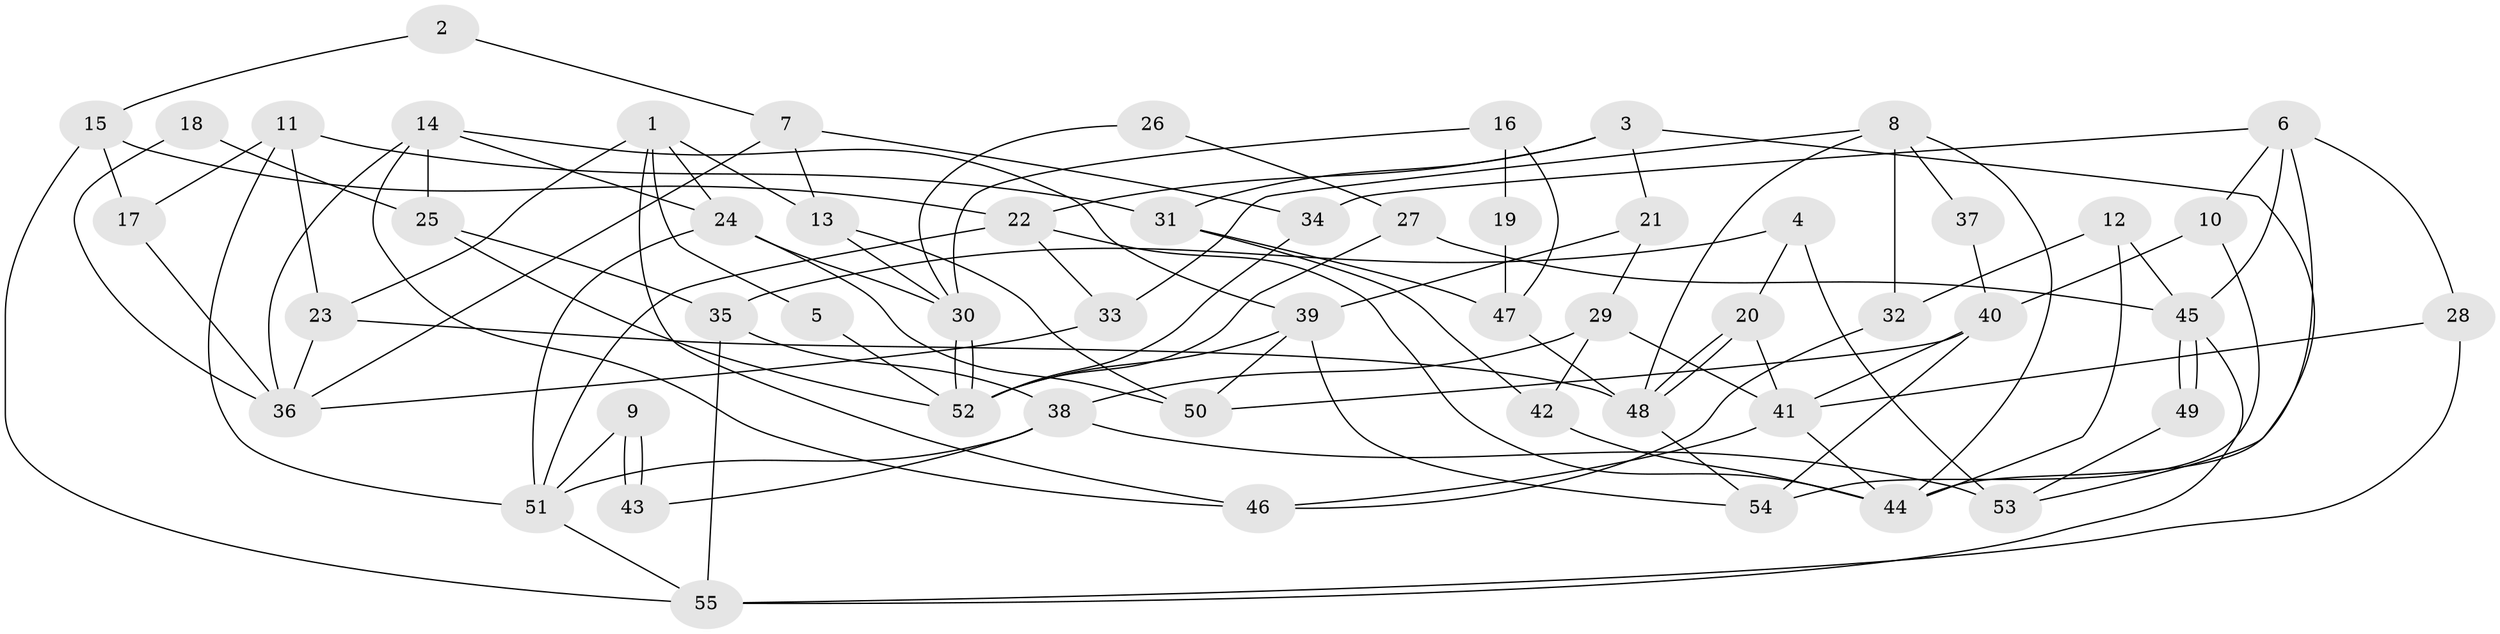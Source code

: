 // coarse degree distribution, {4: 0.22727272727272727, 6: 0.22727272727272727, 5: 0.13636363636363635, 9: 0.045454545454545456, 10: 0.045454545454545456, 8: 0.045454545454545456, 2: 0.09090909090909091, 3: 0.045454545454545456, 1: 0.045454545454545456, 7: 0.09090909090909091}
// Generated by graph-tools (version 1.1) at 2025/37/03/04/25 23:37:10]
// undirected, 55 vertices, 110 edges
graph export_dot {
  node [color=gray90,style=filled];
  1;
  2;
  3;
  4;
  5;
  6;
  7;
  8;
  9;
  10;
  11;
  12;
  13;
  14;
  15;
  16;
  17;
  18;
  19;
  20;
  21;
  22;
  23;
  24;
  25;
  26;
  27;
  28;
  29;
  30;
  31;
  32;
  33;
  34;
  35;
  36;
  37;
  38;
  39;
  40;
  41;
  42;
  43;
  44;
  45;
  46;
  47;
  48;
  49;
  50;
  51;
  52;
  53;
  54;
  55;
  1 -- 46;
  1 -- 24;
  1 -- 5;
  1 -- 13;
  1 -- 23;
  2 -- 15;
  2 -- 7;
  3 -- 21;
  3 -- 22;
  3 -- 31;
  3 -- 53;
  4 -- 20;
  4 -- 35;
  4 -- 53;
  5 -- 52;
  6 -- 45;
  6 -- 10;
  6 -- 28;
  6 -- 34;
  6 -- 44;
  7 -- 34;
  7 -- 13;
  7 -- 36;
  8 -- 44;
  8 -- 48;
  8 -- 32;
  8 -- 33;
  8 -- 37;
  9 -- 43;
  9 -- 43;
  9 -- 51;
  10 -- 54;
  10 -- 40;
  11 -- 23;
  11 -- 51;
  11 -- 17;
  11 -- 31;
  12 -- 44;
  12 -- 45;
  12 -- 32;
  13 -- 50;
  13 -- 30;
  14 -- 46;
  14 -- 36;
  14 -- 24;
  14 -- 25;
  14 -- 39;
  15 -- 55;
  15 -- 17;
  15 -- 22;
  16 -- 30;
  16 -- 47;
  16 -- 19;
  17 -- 36;
  18 -- 25;
  18 -- 36;
  19 -- 47;
  20 -- 41;
  20 -- 48;
  20 -- 48;
  21 -- 39;
  21 -- 29;
  22 -- 51;
  22 -- 33;
  22 -- 44;
  23 -- 36;
  23 -- 48;
  24 -- 30;
  24 -- 50;
  24 -- 51;
  25 -- 52;
  25 -- 35;
  26 -- 27;
  26 -- 30;
  27 -- 52;
  27 -- 45;
  28 -- 41;
  28 -- 55;
  29 -- 42;
  29 -- 38;
  29 -- 41;
  30 -- 52;
  30 -- 52;
  31 -- 42;
  31 -- 47;
  32 -- 46;
  33 -- 36;
  34 -- 52;
  35 -- 38;
  35 -- 55;
  37 -- 40;
  38 -- 53;
  38 -- 51;
  38 -- 43;
  39 -- 54;
  39 -- 50;
  39 -- 52;
  40 -- 50;
  40 -- 41;
  40 -- 54;
  41 -- 44;
  41 -- 46;
  42 -- 44;
  45 -- 49;
  45 -- 49;
  45 -- 55;
  47 -- 48;
  48 -- 54;
  49 -- 53;
  51 -- 55;
}
